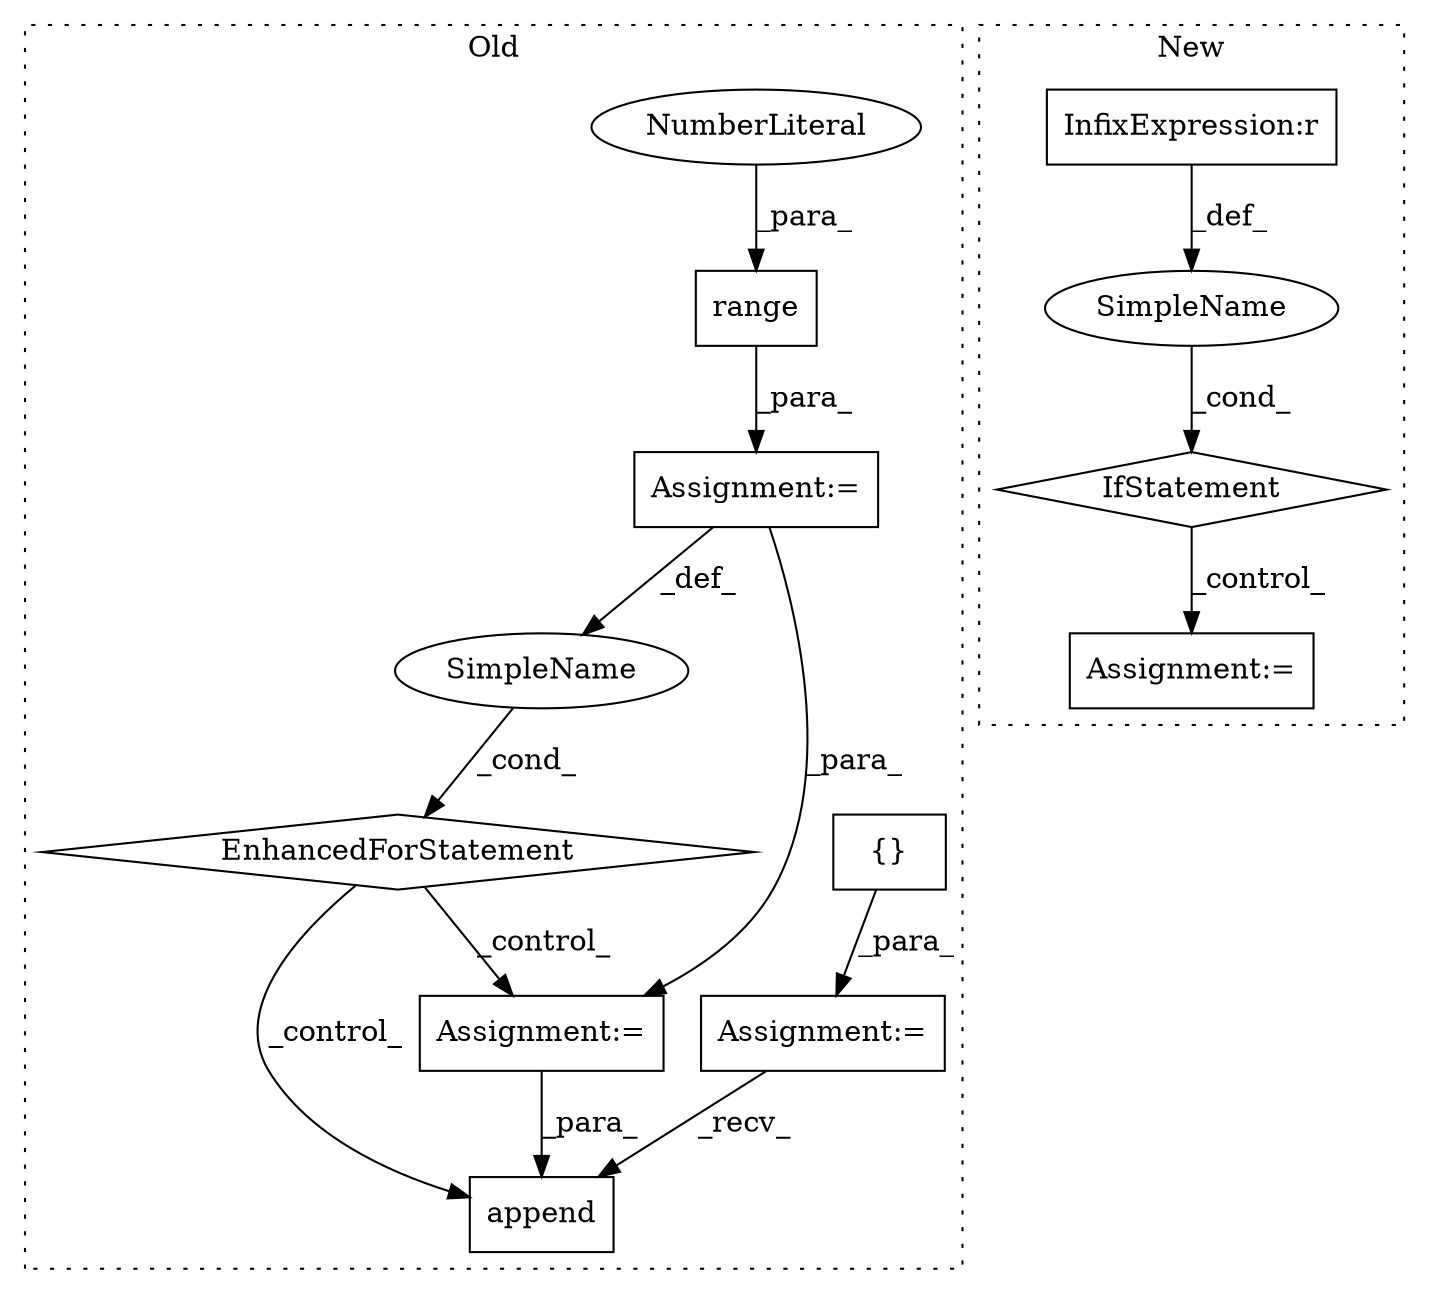 digraph G {
subgraph cluster0 {
1 [label="append" a="32" s="1575,1605" l="7,1" shape="box"];
3 [label="Assignment:=" a="7" s="1371" l="1" shape="box"];
4 [label="{}" a="4" s="1381" l="2" shape="box"];
5 [label="EnhancedForStatement" a="70" s="1393,1477" l="61,2" shape="diamond"];
6 [label="Assignment:=" a="7" s="1393,1477" l="61,2" shape="box"];
7 [label="SimpleName" a="42" s="1458" l="5" shape="ellipse"];
8 [label="Assignment:=" a="7" s="1499" l="1" shape="box"];
12 [label="range" a="32" s="1466,1476" l="6,1" shape="box"];
13 [label="NumberLiteral" a="34" s="1474" l="2" shape="ellipse"];
label = "Old";
style="dotted";
}
subgraph cluster1 {
2 [label="IfStatement" a="25" s="3831,3856" l="4,2" shape="diamond"];
9 [label="Assignment:=" a="7" s="3888" l="1" shape="box"];
10 [label="SimpleName" a="42" s="" l="" shape="ellipse"];
11 [label="InfixExpression:r" a="27" s="3839" l="4" shape="box"];
label = "New";
style="dotted";
}
2 -> 9 [label="_control_"];
3 -> 1 [label="_recv_"];
4 -> 3 [label="_para_"];
5 -> 1 [label="_control_"];
5 -> 8 [label="_control_"];
6 -> 8 [label="_para_"];
6 -> 7 [label="_def_"];
7 -> 5 [label="_cond_"];
8 -> 1 [label="_para_"];
10 -> 2 [label="_cond_"];
11 -> 10 [label="_def_"];
12 -> 6 [label="_para_"];
13 -> 12 [label="_para_"];
}